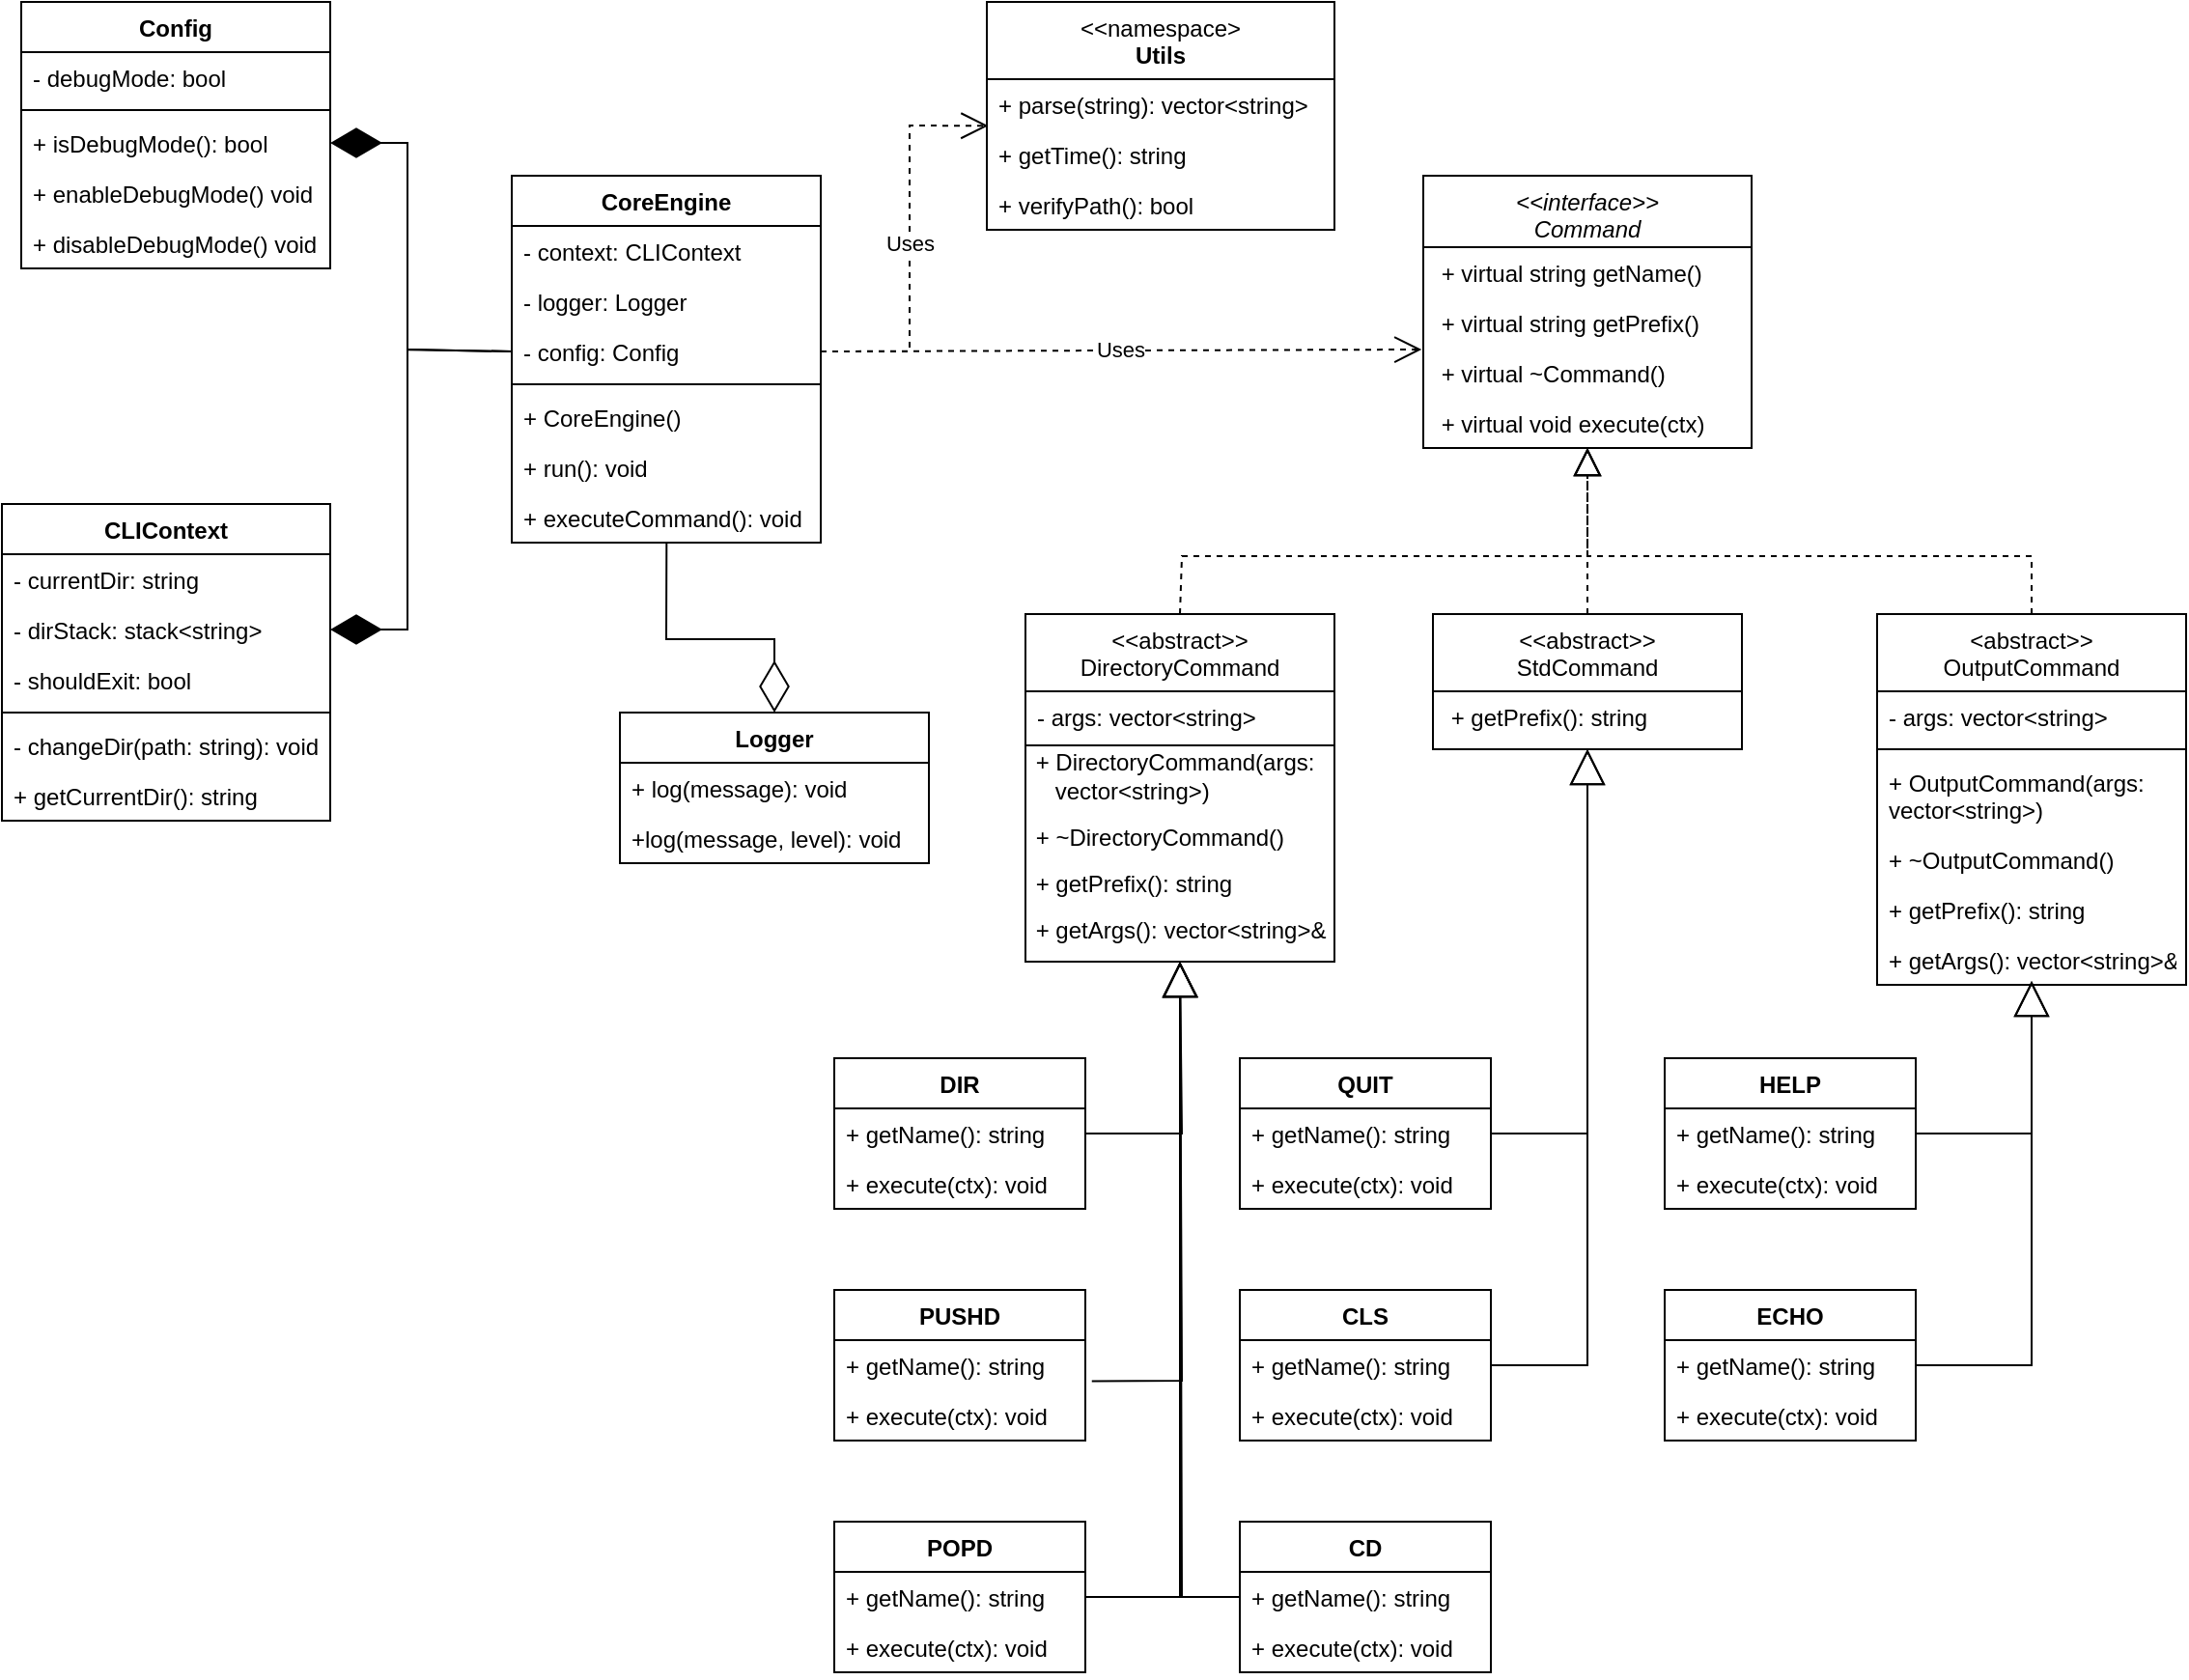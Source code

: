 <mxfile version="26.1.1">
  <diagram name="Page-1" id="QsXHYsVfwIOutNSOVtGz">
    <mxGraphModel dx="1376" dy="721" grid="1" gridSize="10" guides="1" tooltips="1" connect="1" arrows="1" fold="1" page="1" pageScale="1" pageWidth="827" pageHeight="1169" math="0" shadow="0">
      <root>
        <mxCell id="0" />
        <mxCell id="1" parent="0" />
        <mxCell id="CujOrodC3RD6Zib2tRpY-1" value="&lt;&lt;interface&gt;&gt;&#xa;Command" style="swimlane;fontStyle=2;align=center;verticalAlign=top;childLayout=stackLayout;horizontal=1;startSize=37;horizontalStack=0;resizeParent=1;resizeLast=0;collapsible=1;marginBottom=0;rounded=0;shadow=0;strokeWidth=1;" parent="1" vertex="1">
          <mxGeometry x="855" y="200" width="170" height="141" as="geometry">
            <mxRectangle x="230" y="140" width="160" height="26" as="alternateBounds" />
          </mxGeometry>
        </mxCell>
        <mxCell id="CujOrodC3RD6Zib2tRpY-2" value=" + virtual string getName()" style="text;align=left;verticalAlign=top;spacingLeft=4;spacingRight=4;overflow=hidden;rotatable=0;points=[[0,0.5],[1,0.5]];portConstraint=eastwest;" parent="CujOrodC3RD6Zib2tRpY-1" vertex="1">
          <mxGeometry y="37" width="170" height="26" as="geometry" />
        </mxCell>
        <mxCell id="CujOrodC3RD6Zib2tRpY-3" value=" + virtual string getPrefix()" style="text;align=left;verticalAlign=top;spacingLeft=4;spacingRight=4;overflow=hidden;rotatable=0;points=[[0,0.5],[1,0.5]];portConstraint=eastwest;" parent="CujOrodC3RD6Zib2tRpY-1" vertex="1">
          <mxGeometry y="63" width="170" height="26" as="geometry" />
        </mxCell>
        <mxCell id="CujOrodC3RD6Zib2tRpY-57" value=" + virtual ~Command()" style="text;align=left;verticalAlign=top;spacingLeft=4;spacingRight=4;overflow=hidden;rotatable=0;points=[[0,0.5],[1,0.5]];portConstraint=eastwest;" parent="CujOrodC3RD6Zib2tRpY-1" vertex="1">
          <mxGeometry y="89" width="170" height="26" as="geometry" />
        </mxCell>
        <mxCell id="CujOrodC3RD6Zib2tRpY-5" value=" + virtual void execute(ctx)" style="text;align=left;verticalAlign=top;spacingLeft=4;spacingRight=4;overflow=hidden;rotatable=0;points=[[0,0.5],[1,0.5]];portConstraint=eastwest;" parent="CujOrodC3RD6Zib2tRpY-1" vertex="1">
          <mxGeometry y="115" width="170" height="26" as="geometry" />
        </mxCell>
        <mxCell id="CujOrodC3RD6Zib2tRpY-6" value="&lt;&lt;abstract&gt;&gt;&#xa;DirectoryCommand" style="swimlane;fontStyle=0;align=center;verticalAlign=top;childLayout=stackLayout;horizontal=1;startSize=40;horizontalStack=0;resizeParent=1;resizeLast=0;collapsible=1;marginBottom=0;rounded=0;shadow=0;strokeWidth=1;" parent="1" vertex="1">
          <mxGeometry x="649" y="427" width="160" height="180" as="geometry">
            <mxRectangle x="120" y="360" width="160" height="26" as="alternateBounds" />
          </mxGeometry>
        </mxCell>
        <mxCell id="CujOrodC3RD6Zib2tRpY-7" value="- args: vector&lt;string&gt;" style="text;align=left;verticalAlign=top;spacingLeft=4;spacingRight=4;overflow=hidden;rotatable=0;points=[[0,0.5],[1,0.5]];portConstraint=eastwest;" parent="CujOrodC3RD6Zib2tRpY-6" vertex="1">
          <mxGeometry y="40" width="160" height="24" as="geometry" />
        </mxCell>
        <mxCell id="CujOrodC3RD6Zib2tRpY-8" value="" style="line;html=1;strokeWidth=1;align=left;verticalAlign=middle;spacingTop=-1;spacingLeft=3;spacingRight=3;rotatable=0;labelPosition=right;points=[];portConstraint=eastwest;" parent="CujOrodC3RD6Zib2tRpY-6" vertex="1">
          <mxGeometry y="64" width="160" height="8" as="geometry" />
        </mxCell>
        <mxCell id="CujOrodC3RD6Zib2tRpY-9" value="&amp;nbsp;+ DirectoryCommand(args:&amp;nbsp; &amp;nbsp; &amp;nbsp; &amp;nbsp; vector&amp;lt;string&amp;gt;)" style="text;html=1;align=left;verticalAlign=middle;whiteSpace=wrap;rounded=0;" parent="CujOrodC3RD6Zib2tRpY-6" vertex="1">
          <mxGeometry y="72" width="160" height="24" as="geometry" />
        </mxCell>
        <mxCell id="CujOrodC3RD6Zib2tRpY-10" value="&lt;div&gt;&lt;br&gt;&lt;/div&gt;&amp;nbsp;+&amp;nbsp;&lt;span style=&quot;text-wrap-mode: nowrap;&quot;&gt;~DirectoryCommand()&lt;/span&gt;" style="text;html=1;align=left;verticalAlign=middle;whiteSpace=wrap;rounded=0;" parent="CujOrodC3RD6Zib2tRpY-6" vertex="1">
          <mxGeometry y="96" width="160" height="24" as="geometry" />
        </mxCell>
        <mxCell id="CujOrodC3RD6Zib2tRpY-11" value="&lt;div&gt;&lt;br&gt;&lt;/div&gt;&amp;nbsp;+ getPrefix(): string" style="text;html=1;align=left;verticalAlign=middle;whiteSpace=wrap;rounded=0;" parent="CujOrodC3RD6Zib2tRpY-6" vertex="1">
          <mxGeometry y="120" width="160" height="24" as="geometry" />
        </mxCell>
        <mxCell id="CujOrodC3RD6Zib2tRpY-12" value="&lt;div&gt;&lt;br&gt;&lt;/div&gt;&amp;nbsp;+ getArgs(): vector&amp;lt;string&amp;gt;&amp;amp;" style="text;html=1;align=left;verticalAlign=middle;whiteSpace=wrap;rounded=0;" parent="CujOrodC3RD6Zib2tRpY-6" vertex="1">
          <mxGeometry y="144" width="160" height="24" as="geometry" />
        </mxCell>
        <mxCell id="CujOrodC3RD6Zib2tRpY-13" value="&lt;&lt;abstract&gt;&gt;&#xa;StdCommand" style="swimlane;fontStyle=0;align=center;verticalAlign=top;childLayout=stackLayout;horizontal=1;startSize=40;horizontalStack=0;resizeParent=1;resizeLast=0;collapsible=1;marginBottom=0;rounded=0;shadow=0;strokeWidth=1;" parent="1" vertex="1">
          <mxGeometry x="860" y="427" width="160" height="70" as="geometry">
            <mxRectangle x="340" y="380" width="170" height="26" as="alternateBounds" />
          </mxGeometry>
        </mxCell>
        <mxCell id="CujOrodC3RD6Zib2tRpY-14" value=" + getPrefix(): string" style="text;align=left;verticalAlign=top;spacingLeft=4;spacingRight=4;overflow=hidden;rotatable=0;points=[[0,0.5],[1,0.5]];portConstraint=eastwest;" parent="CujOrodC3RD6Zib2tRpY-13" vertex="1">
          <mxGeometry y="40" width="160" height="24" as="geometry" />
        </mxCell>
        <mxCell id="CujOrodC3RD6Zib2tRpY-15" value="&lt;abstract&gt;&gt;&#xa;OutputCommand" style="swimlane;fontStyle=0;align=center;verticalAlign=top;childLayout=stackLayout;horizontal=1;startSize=40;horizontalStack=0;resizeParent=1;resizeLast=0;collapsible=1;marginBottom=0;rounded=0;shadow=0;strokeWidth=1;" parent="1" vertex="1">
          <mxGeometry x="1090" y="427" width="160" height="192" as="geometry">
            <mxRectangle x="550" y="140" width="160" height="26" as="alternateBounds" />
          </mxGeometry>
        </mxCell>
        <mxCell id="CujOrodC3RD6Zib2tRpY-16" value="- args: vector&lt;string&gt;" style="text;align=left;verticalAlign=top;spacingLeft=4;spacingRight=4;overflow=hidden;rotatable=0;points=[[0,0.5],[1,0.5]];portConstraint=eastwest;" parent="CujOrodC3RD6Zib2tRpY-15" vertex="1">
          <mxGeometry y="40" width="160" height="26" as="geometry" />
        </mxCell>
        <mxCell id="CujOrodC3RD6Zib2tRpY-17" value="" style="line;html=1;strokeWidth=1;align=left;verticalAlign=middle;spacingTop=-1;spacingLeft=3;spacingRight=3;rotatable=0;labelPosition=right;points=[];portConstraint=eastwest;" parent="CujOrodC3RD6Zib2tRpY-15" vertex="1">
          <mxGeometry y="66" width="160" height="8" as="geometry" />
        </mxCell>
        <mxCell id="CujOrodC3RD6Zib2tRpY-18" value="+ OutputCommand(args: &#xa;vector&lt;string&gt;)" style="text;align=left;verticalAlign=top;spacingLeft=4;spacingRight=4;overflow=hidden;rotatable=0;points=[[0,0.5],[1,0.5]];portConstraint=eastwest;" parent="CujOrodC3RD6Zib2tRpY-15" vertex="1">
          <mxGeometry y="74" width="160" height="40" as="geometry" />
        </mxCell>
        <mxCell id="CujOrodC3RD6Zib2tRpY-19" value="+ ~OutputCommand()" style="text;align=left;verticalAlign=top;spacingLeft=4;spacingRight=4;overflow=hidden;rotatable=0;points=[[0,0.5],[1,0.5]];portConstraint=eastwest;" parent="CujOrodC3RD6Zib2tRpY-15" vertex="1">
          <mxGeometry y="114" width="160" height="26" as="geometry" />
        </mxCell>
        <mxCell id="CujOrodC3RD6Zib2tRpY-20" value="+ getPrefix(): string" style="text;align=left;verticalAlign=top;spacingLeft=4;spacingRight=4;overflow=hidden;rotatable=0;points=[[0,0.5],[1,0.5]];portConstraint=eastwest;" parent="CujOrodC3RD6Zib2tRpY-15" vertex="1">
          <mxGeometry y="140" width="160" height="26" as="geometry" />
        </mxCell>
        <mxCell id="CujOrodC3RD6Zib2tRpY-21" value="+ getArgs(): vector&lt;string&gt;&amp;" style="text;align=left;verticalAlign=top;spacingLeft=4;spacingRight=4;overflow=hidden;rotatable=0;points=[[0,0.5],[1,0.5]];portConstraint=eastwest;" parent="CujOrodC3RD6Zib2tRpY-15" vertex="1">
          <mxGeometry y="166" width="160" height="26" as="geometry" />
        </mxCell>
        <mxCell id="CujOrodC3RD6Zib2tRpY-22" value="CD" style="swimlane;fontStyle=1;align=center;verticalAlign=top;childLayout=stackLayout;horizontal=1;startSize=26;horizontalStack=0;resizeParent=1;resizeParentMax=0;resizeLast=0;collapsible=1;marginBottom=0;whiteSpace=wrap;html=1;" parent="1" vertex="1">
          <mxGeometry x="760" y="897" width="130" height="78" as="geometry" />
        </mxCell>
        <mxCell id="CujOrodC3RD6Zib2tRpY-23" value="+ getName(): string" style="text;strokeColor=none;fillColor=none;align=left;verticalAlign=top;spacingLeft=4;spacingRight=4;overflow=hidden;rotatable=0;points=[[0,0.5],[1,0.5]];portConstraint=eastwest;whiteSpace=wrap;html=1;" parent="CujOrodC3RD6Zib2tRpY-22" vertex="1">
          <mxGeometry y="26" width="130" height="26" as="geometry" />
        </mxCell>
        <mxCell id="CujOrodC3RD6Zib2tRpY-24" value="+ execute&lt;span style=&quot;color: rgba(0, 0, 0, 0); font-family: monospace; font-size: 0px; text-wrap-mode: nowrap;&quot;&gt;%3CmxGraphModel%3E%3Croot%3E%3CmxCell%20id%3D%220%22%2F%3E%3CmxCell%20id%3D%221%22%20parent%3D%220%22%2F%3E%3CmxCell%20id%3D%222%22%20value%3D%22%2B%20getName()%3A%20string%22%20style%3D%22text%3BstrokeColor%3Dnone%3BfillColor%3Dnone%3Balign%3Dleft%3BverticalAlign%3Dtop%3BspacingLeft%3D4%3BspacingRight%3D4%3Boverflow%3Dhidden%3Brotatable%3D0%3Bpoints%3D%5B%5B0%2C0.5%5D%2C%5B1%2C0.5%5D%5D%3BportConstraint%3Deastwest%3BwhiteSpace%3Dwrap%3Bhtml%3D1%3B%22%20vertex%3D%221%22%20parent%3D%221%22%3E%3CmxGeometry%20x%3D%22120%22%20y%3D%22646%22%20width%3D%22160%22%20height%3D%2226%22%20as%3D%22geometry%22%2F%3E%3C%2FmxCell%3E%3C%2Froot%3E%3C%2FmxGraphModel%3E&lt;/span&gt;&lt;span style=&quot;color: rgba(0, 0, 0, 0); font-family: monospace; font-size: 0px; text-wrap-mode: nowrap;&quot;&gt;%3CmxGraphModel%3E%3Croot%3E%3CmxCell%20id%3D%220%22%2F%3E%3CmxCell%20id%3D%221%22%20parent%3D%220%22%2F%3E%3CmxCell%20id%3D%222%22%20value%3D%22%2B%20getName()%3A%20string%22%20style%3D%22text%3BstrokeColor%3Dnone%3BfillColor%3Dnone%3Balign%3Dleft%3BverticalAlign%3Dtop%3BspacingLeft%3D4%3BspacingRight%3D4%3Boverflow%3Dhidden%3Brotatable%3D0%3Bpoints%3D%5B%5B0%2C0.5%5D%2C%5B1%2C0.5%5D%5D%3BportConstraint%3Deastwest%3BwhiteSpace%3Dwrap%3Bhtml%3D1%3B%22%20vertex%3D%221%22%20parent%3D%221%22%3E%3CmxGeometry%20x%3D%22120%22%20y%3D%22646%22%20width%3D%22160%22%20height%3D%2226%22%20as%3D%22geometry%22%2F%3E%3C%2FmxCell%3E%3C%2Froot%3E%3C%2FmxGraphMod&lt;/span&gt;(ctx): void" style="text;strokeColor=none;fillColor=none;align=left;verticalAlign=top;spacingLeft=4;spacingRight=4;overflow=hidden;rotatable=0;points=[[0,0.5],[1,0.5]];portConstraint=eastwest;whiteSpace=wrap;html=1;" parent="CujOrodC3RD6Zib2tRpY-22" vertex="1">
          <mxGeometry y="52" width="130" height="26" as="geometry" />
        </mxCell>
        <mxCell id="CujOrodC3RD6Zib2tRpY-25" value="DIR" style="swimlane;fontStyle=1;align=center;verticalAlign=top;childLayout=stackLayout;horizontal=1;startSize=26;horizontalStack=0;resizeParent=1;resizeParentMax=0;resizeLast=0;collapsible=1;marginBottom=0;whiteSpace=wrap;html=1;" parent="1" vertex="1">
          <mxGeometry x="550" y="657" width="130" height="78" as="geometry" />
        </mxCell>
        <mxCell id="CujOrodC3RD6Zib2tRpY-26" value="+ getName(): string" style="text;strokeColor=none;fillColor=none;align=left;verticalAlign=top;spacingLeft=4;spacingRight=4;overflow=hidden;rotatable=0;points=[[0,0.5],[1,0.5]];portConstraint=eastwest;whiteSpace=wrap;html=1;" parent="CujOrodC3RD6Zib2tRpY-25" vertex="1">
          <mxGeometry y="26" width="130" height="26" as="geometry" />
        </mxCell>
        <mxCell id="CujOrodC3RD6Zib2tRpY-27" value="+ execute&lt;span style=&quot;color: rgba(0, 0, 0, 0); font-family: monospace; font-size: 0px; text-wrap-mode: nowrap;&quot;&gt;%3CmxGraphModel%3E%3Croot%3E%3CmxCell%20id%3D%220%22%2F%3E%3CmxCell%20id%3D%221%22%20parent%3D%220%22%2F%3E%3CmxCell%20id%3D%222%22%20value%3D%22%2B%20getName()%3A%20string%22%20style%3D%22text%3BstrokeColor%3Dnone%3BfillColor%3Dnone%3Balign%3Dleft%3BverticalAlign%3Dtop%3BspacingLeft%3D4%3BspacingRight%3D4%3Boverflow%3Dhidden%3Brotatable%3D0%3Bpoints%3D%5B%5B0%2C0.5%5D%2C%5B1%2C0.5%5D%5D%3BportConstraint%3Deastwest%3BwhiteSpace%3Dwrap%3Bhtml%3D1%3B%22%20vertex%3D%221%22%20parent%3D%221%22%3E%3CmxGeometry%20x%3D%22120%22%20y%3D%22646%22%20width%3D%22160%22%20height%3D%2226%22%20as%3D%22geometry%22%2F%3E%3C%2FmxCell%3E%3C%2Froot%3E%3C%2FmxGraphModel%3E&lt;/span&gt;&lt;span style=&quot;color: rgba(0, 0, 0, 0); font-family: monospace; font-size: 0px; text-wrap-mode: nowrap;&quot;&gt;%3CmxGraphModel%3E%3Croot%3E%3CmxCell%20id%3D%220%22%2F%3E%3CmxCell%20id%3D%221%22%20parent%3D%220%22%2F%3E%3CmxCell%20id%3D%222%22%20value%3D%22%2B%20getName()%3A%20string%22%20style%3D%22text%3BstrokeColor%3Dnone%3BfillColor%3Dnone%3Balign%3Dleft%3BverticalAlign%3Dtop%3BspacingLeft%3D4%3BspacingRight%3D4%3Boverflow%3Dhidden%3Brotatable%3D0%3Bpoints%3D%5B%5B0%2C0.5%5D%2C%5B1%2C0.5%5D%5D%3BportConstraint%3Deastwest%3BwhiteSpace%3Dwrap%3Bhtml%3D1%3B%22%20vertex%3D%221%22%20parent%3D%221%22%3E%3CmxGeometry%20x%3D%22120%22%20y%3D%22646%22%20width%3D%22160%22%20height%3D%2226%22%20as%3D%22geometry%22%2F%3E%3C%2FmxCell%3E%3C%2Froot%3E%3C%2FmxGraphMod&lt;/span&gt;(ctx): void" style="text;strokeColor=none;fillColor=none;align=left;verticalAlign=top;spacingLeft=4;spacingRight=4;overflow=hidden;rotatable=0;points=[[0,0.5],[1,0.5]];portConstraint=eastwest;whiteSpace=wrap;html=1;" parent="CujOrodC3RD6Zib2tRpY-25" vertex="1">
          <mxGeometry y="52" width="130" height="26" as="geometry" />
        </mxCell>
        <mxCell id="CujOrodC3RD6Zib2tRpY-28" value="PUSHD" style="swimlane;fontStyle=1;align=center;verticalAlign=top;childLayout=stackLayout;horizontal=1;startSize=26;horizontalStack=0;resizeParent=1;resizeParentMax=0;resizeLast=0;collapsible=1;marginBottom=0;whiteSpace=wrap;html=1;" parent="1" vertex="1">
          <mxGeometry x="550" y="777" width="130" height="78" as="geometry" />
        </mxCell>
        <mxCell id="CujOrodC3RD6Zib2tRpY-29" value="+ getName(): string" style="text;strokeColor=none;fillColor=none;align=left;verticalAlign=top;spacingLeft=4;spacingRight=4;overflow=hidden;rotatable=0;points=[[0,0.5],[1,0.5]];portConstraint=eastwest;whiteSpace=wrap;html=1;" parent="CujOrodC3RD6Zib2tRpY-28" vertex="1">
          <mxGeometry y="26" width="130" height="26" as="geometry" />
        </mxCell>
        <mxCell id="CujOrodC3RD6Zib2tRpY-30" value="+ execute&lt;span style=&quot;color: rgba(0, 0, 0, 0); font-family: monospace; font-size: 0px; text-wrap-mode: nowrap;&quot;&gt;%3CmxGraphModel%3E%3Croot%3E%3CmxCell%20id%3D%220%22%2F%3E%3CmxCell%20id%3D%221%22%20parent%3D%220%22%2F%3E%3CmxCell%20id%3D%222%22%20value%3D%22%2B%20getName()%3A%20string%22%20style%3D%22text%3BstrokeColor%3Dnone%3BfillColor%3Dnone%3Balign%3Dleft%3BverticalAlign%3Dtop%3BspacingLeft%3D4%3BspacingRight%3D4%3Boverflow%3Dhidden%3Brotatable%3D0%3Bpoints%3D%5B%5B0%2C0.5%5D%2C%5B1%2C0.5%5D%5D%3BportConstraint%3Deastwest%3BwhiteSpace%3Dwrap%3Bhtml%3D1%3B%22%20vertex%3D%221%22%20parent%3D%221%22%3E%3CmxGeometry%20x%3D%22120%22%20y%3D%22646%22%20width%3D%22160%22%20height%3D%2226%22%20as%3D%22geometry%22%2F%3E%3C%2FmxCell%3E%3C%2Froot%3E%3C%2FmxGraphModel%3E&lt;/span&gt;&lt;span style=&quot;color: rgba(0, 0, 0, 0); font-family: monospace; font-size: 0px; text-wrap-mode: nowrap;&quot;&gt;%3CmxGraphModel%3E%3Croot%3E%3CmxCell%20id%3D%220%22%2F%3E%3CmxCell%20id%3D%221%22%20parent%3D%220%22%2F%3E%3CmxCell%20id%3D%222%22%20value%3D%22%2B%20getName()%3A%20string%22%20style%3D%22text%3BstrokeColor%3Dnone%3BfillColor%3Dnone%3Balign%3Dleft%3BverticalAlign%3Dtop%3BspacingLeft%3D4%3BspacingRight%3D4%3Boverflow%3Dhidden%3Brotatable%3D0%3Bpoints%3D%5B%5B0%2C0.5%5D%2C%5B1%2C0.5%5D%5D%3BportConstraint%3Deastwest%3BwhiteSpace%3Dwrap%3Bhtml%3D1%3B%22%20vertex%3D%221%22%20parent%3D%221%22%3E%3CmxGeometry%20x%3D%22120%22%20y%3D%22646%22%20width%3D%22160%22%20height%3D%2226%22%20as%3D%22geometry%22%2F%3E%3C%2FmxCell%3E%3C%2Froot%3E%3C%2FmxGraphMod&lt;/span&gt;(ctx): void" style="text;strokeColor=none;fillColor=none;align=left;verticalAlign=top;spacingLeft=4;spacingRight=4;overflow=hidden;rotatable=0;points=[[0,0.5],[1,0.5]];portConstraint=eastwest;whiteSpace=wrap;html=1;" parent="CujOrodC3RD6Zib2tRpY-28" vertex="1">
          <mxGeometry y="52" width="130" height="26" as="geometry" />
        </mxCell>
        <mxCell id="CujOrodC3RD6Zib2tRpY-31" value="POPD" style="swimlane;fontStyle=1;align=center;verticalAlign=top;childLayout=stackLayout;horizontal=1;startSize=26;horizontalStack=0;resizeParent=1;resizeParentMax=0;resizeLast=0;collapsible=1;marginBottom=0;whiteSpace=wrap;html=1;" parent="1" vertex="1">
          <mxGeometry x="550" y="897" width="130" height="78" as="geometry" />
        </mxCell>
        <mxCell id="CujOrodC3RD6Zib2tRpY-32" value="+ getName(): string" style="text;strokeColor=none;fillColor=none;align=left;verticalAlign=top;spacingLeft=4;spacingRight=4;overflow=hidden;rotatable=0;points=[[0,0.5],[1,0.5]];portConstraint=eastwest;whiteSpace=wrap;html=1;" parent="CujOrodC3RD6Zib2tRpY-31" vertex="1">
          <mxGeometry y="26" width="130" height="26" as="geometry" />
        </mxCell>
        <mxCell id="CujOrodC3RD6Zib2tRpY-33" value="+ execute&lt;span style=&quot;color: rgba(0, 0, 0, 0); font-family: monospace; font-size: 0px; text-wrap-mode: nowrap;&quot;&gt;%3CmxGraphModel%3E%3Croot%3E%3CmxCell%20id%3D%220%22%2F%3E%3CmxCell%20id%3D%221%22%20parent%3D%220%22%2F%3E%3CmxCell%20id%3D%222%22%20value%3D%22%2B%20getName()%3A%20string%22%20style%3D%22text%3BstrokeColor%3Dnone%3BfillColor%3Dnone%3Balign%3Dleft%3BverticalAlign%3Dtop%3BspacingLeft%3D4%3BspacingRight%3D4%3Boverflow%3Dhidden%3Brotatable%3D0%3Bpoints%3D%5B%5B0%2C0.5%5D%2C%5B1%2C0.5%5D%5D%3BportConstraint%3Deastwest%3BwhiteSpace%3Dwrap%3Bhtml%3D1%3B%22%20vertex%3D%221%22%20parent%3D%221%22%3E%3CmxGeometry%20x%3D%22120%22%20y%3D%22646%22%20width%3D%22160%22%20height%3D%2226%22%20as%3D%22geometry%22%2F%3E%3C%2FmxCell%3E%3C%2Froot%3E%3C%2FmxGraphModel%3E&lt;/span&gt;&lt;span style=&quot;color: rgba(0, 0, 0, 0); font-family: monospace; font-size: 0px; text-wrap-mode: nowrap;&quot;&gt;%3CmxGraphModel%3E%3Croot%3E%3CmxCell%20id%3D%220%22%2F%3E%3CmxCell%20id%3D%221%22%20parent%3D%220%22%2F%3E%3CmxCell%20id%3D%222%22%20value%3D%22%2B%20getName()%3A%20string%22%20style%3D%22text%3BstrokeColor%3Dnone%3BfillColor%3Dnone%3Balign%3Dleft%3BverticalAlign%3Dtop%3BspacingLeft%3D4%3BspacingRight%3D4%3Boverflow%3Dhidden%3Brotatable%3D0%3Bpoints%3D%5B%5B0%2C0.5%5D%2C%5B1%2C0.5%5D%5D%3BportConstraint%3Deastwest%3BwhiteSpace%3Dwrap%3Bhtml%3D1%3B%22%20vertex%3D%221%22%20parent%3D%221%22%3E%3CmxGeometry%20x%3D%22120%22%20y%3D%22646%22%20width%3D%22160%22%20height%3D%2226%22%20as%3D%22geometry%22%2F%3E%3C%2FmxCell%3E%3C%2Froot%3E%3C%2FmxGraphMod&lt;/span&gt;(ctx): void" style="text;strokeColor=none;fillColor=none;align=left;verticalAlign=top;spacingLeft=4;spacingRight=4;overflow=hidden;rotatable=0;points=[[0,0.5],[1,0.5]];portConstraint=eastwest;whiteSpace=wrap;html=1;" parent="CujOrodC3RD6Zib2tRpY-31" vertex="1">
          <mxGeometry y="52" width="130" height="26" as="geometry" />
        </mxCell>
        <mxCell id="CujOrodC3RD6Zib2tRpY-34" value="" style="endArrow=block;dashed=1;endFill=0;endSize=12;html=1;rounded=0;exitX=0.5;exitY=0;exitDx=0;exitDy=0;entryX=0.5;entryY=1;entryDx=0;entryDy=0;" parent="1" source="CujOrodC3RD6Zib2tRpY-13" target="CujOrodC3RD6Zib2tRpY-1" edge="1">
          <mxGeometry width="160" relative="1" as="geometry">
            <mxPoint x="930" y="507" as="sourcePoint" />
            <mxPoint x="1110" y="377" as="targetPoint" />
          </mxGeometry>
        </mxCell>
        <mxCell id="CujOrodC3RD6Zib2tRpY-35" value="" style="endArrow=block;dashed=1;endFill=0;endSize=12;html=1;rounded=0;exitX=0.5;exitY=0;exitDx=0;exitDy=0;entryX=0.5;entryY=1;entryDx=0;entryDy=0;" parent="1" source="CujOrodC3RD6Zib2tRpY-6" target="CujOrodC3RD6Zib2tRpY-1" edge="1">
          <mxGeometry width="160" relative="1" as="geometry">
            <mxPoint x="930" y="507" as="sourcePoint" />
            <mxPoint x="1000" y="387" as="targetPoint" />
            <Array as="points">
              <mxPoint x="730" y="397" />
              <mxPoint x="940" y="397" />
            </Array>
          </mxGeometry>
        </mxCell>
        <mxCell id="CujOrodC3RD6Zib2tRpY-36" value="" style="endArrow=block;dashed=1;endFill=0;endSize=12;html=1;rounded=0;exitX=0.5;exitY=0;exitDx=0;exitDy=0;entryX=0.5;entryY=1;entryDx=0;entryDy=0;" parent="1" source="CujOrodC3RD6Zib2tRpY-15" target="CujOrodC3RD6Zib2tRpY-1" edge="1">
          <mxGeometry width="160" relative="1" as="geometry">
            <mxPoint x="930" y="507" as="sourcePoint" />
            <mxPoint x="940" y="357" as="targetPoint" />
            <Array as="points">
              <mxPoint x="1170" y="397" />
              <mxPoint x="940" y="397" />
            </Array>
          </mxGeometry>
        </mxCell>
        <mxCell id="CujOrodC3RD6Zib2tRpY-37" value="" style="endArrow=block;endSize=16;endFill=0;html=1;rounded=0;exitX=1;exitY=0.5;exitDx=0;exitDy=0;entryX=0.5;entryY=1;entryDx=0;entryDy=0;" parent="1" source="CujOrodC3RD6Zib2tRpY-26" target="CujOrodC3RD6Zib2tRpY-6" edge="1">
          <mxGeometry width="160" relative="1" as="geometry">
            <mxPoint x="740" y="707" as="sourcePoint" />
            <mxPoint x="900" y="707" as="targetPoint" />
            <Array as="points">
              <mxPoint x="730" y="696" />
            </Array>
          </mxGeometry>
        </mxCell>
        <mxCell id="CujOrodC3RD6Zib2tRpY-38" value="" style="endArrow=block;endSize=16;endFill=0;html=1;rounded=0;exitX=1.026;exitY=0.819;exitDx=0;exitDy=0;exitPerimeter=0;entryX=0.5;entryY=1;entryDx=0;entryDy=0;" parent="1" source="CujOrodC3RD6Zib2tRpY-29" target="CujOrodC3RD6Zib2tRpY-6" edge="1">
          <mxGeometry width="160" relative="1" as="geometry">
            <mxPoint x="690" y="706" as="sourcePoint" />
            <mxPoint x="730" y="597" as="targetPoint" />
            <Array as="points">
              <mxPoint x="730" y="824" />
            </Array>
          </mxGeometry>
        </mxCell>
        <mxCell id="CujOrodC3RD6Zib2tRpY-39" value="" style="endArrow=block;endSize=16;endFill=0;html=1;rounded=0;exitX=1;exitY=0.5;exitDx=0;exitDy=0;entryX=0.5;entryY=1;entryDx=0;entryDy=0;" parent="1" source="CujOrodC3RD6Zib2tRpY-32" target="CujOrodC3RD6Zib2tRpY-6" edge="1">
          <mxGeometry width="160" relative="1" as="geometry">
            <mxPoint x="700" y="716" as="sourcePoint" />
            <mxPoint x="750" y="637" as="targetPoint" />
            <Array as="points">
              <mxPoint x="730" y="936" />
            </Array>
          </mxGeometry>
        </mxCell>
        <mxCell id="CujOrodC3RD6Zib2tRpY-40" value="" style="endArrow=block;endSize=16;endFill=0;html=1;rounded=0;exitX=0;exitY=0.5;exitDx=0;exitDy=0;entryX=0.5;entryY=1;entryDx=0;entryDy=0;" parent="1" source="CujOrodC3RD6Zib2tRpY-23" target="CujOrodC3RD6Zib2tRpY-6" edge="1">
          <mxGeometry width="160" relative="1" as="geometry">
            <mxPoint x="710" y="726" as="sourcePoint" />
            <mxPoint x="880" y="697" as="targetPoint" />
            <Array as="points">
              <mxPoint x="729" y="936" />
            </Array>
          </mxGeometry>
        </mxCell>
        <mxCell id="CujOrodC3RD6Zib2tRpY-41" value="QUIT" style="swimlane;fontStyle=1;align=center;verticalAlign=top;childLayout=stackLayout;horizontal=1;startSize=26;horizontalStack=0;resizeParent=1;resizeParentMax=0;resizeLast=0;collapsible=1;marginBottom=0;whiteSpace=wrap;html=1;" parent="1" vertex="1">
          <mxGeometry x="760" y="657" width="130" height="78" as="geometry" />
        </mxCell>
        <mxCell id="CujOrodC3RD6Zib2tRpY-42" value="+ getName(): string" style="text;strokeColor=none;fillColor=none;align=left;verticalAlign=top;spacingLeft=4;spacingRight=4;overflow=hidden;rotatable=0;points=[[0,0.5],[1,0.5]];portConstraint=eastwest;whiteSpace=wrap;html=1;" parent="CujOrodC3RD6Zib2tRpY-41" vertex="1">
          <mxGeometry y="26" width="130" height="26" as="geometry" />
        </mxCell>
        <mxCell id="CujOrodC3RD6Zib2tRpY-43" value="+ execute&lt;span style=&quot;color: rgba(0, 0, 0, 0); font-family: monospace; font-size: 0px; text-wrap-mode: nowrap;&quot;&gt;%3CmxGraphModel%3E%3Croot%3E%3CmxCell%20id%3D%220%22%2F%3E%3CmxCell%20id%3D%221%22%20parent%3D%220%22%2F%3E%3CmxCell%20id%3D%222%22%20value%3D%22%2B%20getName()%3A%20string%22%20style%3D%22text%3BstrokeColor%3Dnone%3BfillColor%3Dnone%3Balign%3Dleft%3BverticalAlign%3Dtop%3BspacingLeft%3D4%3BspacingRight%3D4%3Boverflow%3Dhidden%3Brotatable%3D0%3Bpoints%3D%5B%5B0%2C0.5%5D%2C%5B1%2C0.5%5D%5D%3BportConstraint%3Deastwest%3BwhiteSpace%3Dwrap%3Bhtml%3D1%3B%22%20vertex%3D%221%22%20parent%3D%221%22%3E%3CmxGeometry%20x%3D%22120%22%20y%3D%22646%22%20width%3D%22160%22%20height%3D%2226%22%20as%3D%22geometry%22%2F%3E%3C%2FmxCell%3E%3C%2Froot%3E%3C%2FmxGraphModel%3E&lt;/span&gt;&lt;span style=&quot;color: rgba(0, 0, 0, 0); font-family: monospace; font-size: 0px; text-wrap-mode: nowrap;&quot;&gt;%3CmxGraphModel%3E%3Croot%3E%3CmxCell%20id%3D%220%22%2F%3E%3CmxCell%20id%3D%221%22%20parent%3D%220%22%2F%3E%3CmxCell%20id%3D%222%22%20value%3D%22%2B%20getName()%3A%20string%22%20style%3D%22text%3BstrokeColor%3Dnone%3BfillColor%3Dnone%3Balign%3Dleft%3BverticalAlign%3Dtop%3BspacingLeft%3D4%3BspacingRight%3D4%3Boverflow%3Dhidden%3Brotatable%3D0%3Bpoints%3D%5B%5B0%2C0.5%5D%2C%5B1%2C0.5%5D%5D%3BportConstraint%3Deastwest%3BwhiteSpace%3Dwrap%3Bhtml%3D1%3B%22%20vertex%3D%221%22%20parent%3D%221%22%3E%3CmxGeometry%20x%3D%22120%22%20y%3D%22646%22%20width%3D%22160%22%20height%3D%2226%22%20as%3D%22geometry%22%2F%3E%3C%2FmxCell%3E%3C%2Froot%3E%3C%2FmxGraphMod&lt;/span&gt;(ctx): void" style="text;strokeColor=none;fillColor=none;align=left;verticalAlign=top;spacingLeft=4;spacingRight=4;overflow=hidden;rotatable=0;points=[[0,0.5],[1,0.5]];portConstraint=eastwest;whiteSpace=wrap;html=1;" parent="CujOrodC3RD6Zib2tRpY-41" vertex="1">
          <mxGeometry y="52" width="130" height="26" as="geometry" />
        </mxCell>
        <mxCell id="CujOrodC3RD6Zib2tRpY-44" value="CLS" style="swimlane;fontStyle=1;align=center;verticalAlign=top;childLayout=stackLayout;horizontal=1;startSize=26;horizontalStack=0;resizeParent=1;resizeParentMax=0;resizeLast=0;collapsible=1;marginBottom=0;whiteSpace=wrap;html=1;" parent="1" vertex="1">
          <mxGeometry x="760" y="777" width="130" height="78" as="geometry" />
        </mxCell>
        <mxCell id="CujOrodC3RD6Zib2tRpY-45" value="+ getName(): string" style="text;strokeColor=none;fillColor=none;align=left;verticalAlign=top;spacingLeft=4;spacingRight=4;overflow=hidden;rotatable=0;points=[[0,0.5],[1,0.5]];portConstraint=eastwest;whiteSpace=wrap;html=1;" parent="CujOrodC3RD6Zib2tRpY-44" vertex="1">
          <mxGeometry y="26" width="130" height="26" as="geometry" />
        </mxCell>
        <mxCell id="CujOrodC3RD6Zib2tRpY-46" value="+ execute&lt;span style=&quot;color: rgba(0, 0, 0, 0); font-family: monospace; font-size: 0px; text-wrap-mode: nowrap;&quot;&gt;%3CmxGraphModel%3E%3Croot%3E%3CmxCell%20id%3D%220%22%2F%3E%3CmxCell%20id%3D%221%22%20parent%3D%220%22%2F%3E%3CmxCell%20id%3D%222%22%20value%3D%22%2B%20getName()%3A%20string%22%20style%3D%22text%3BstrokeColor%3Dnone%3BfillColor%3Dnone%3Balign%3Dleft%3BverticalAlign%3Dtop%3BspacingLeft%3D4%3BspacingRight%3D4%3Boverflow%3Dhidden%3Brotatable%3D0%3Bpoints%3D%5B%5B0%2C0.5%5D%2C%5B1%2C0.5%5D%5D%3BportConstraint%3Deastwest%3BwhiteSpace%3Dwrap%3Bhtml%3D1%3B%22%20vertex%3D%221%22%20parent%3D%221%22%3E%3CmxGeometry%20x%3D%22120%22%20y%3D%22646%22%20width%3D%22160%22%20height%3D%2226%22%20as%3D%22geometry%22%2F%3E%3C%2FmxCell%3E%3C%2Froot%3E%3C%2FmxGraphModel%3E&lt;/span&gt;&lt;span style=&quot;color: rgba(0, 0, 0, 0); font-family: monospace; font-size: 0px; text-wrap-mode: nowrap;&quot;&gt;%3CmxGraphModel%3E%3Croot%3E%3CmxCell%20id%3D%220%22%2F%3E%3CmxCell%20id%3D%221%22%20parent%3D%220%22%2F%3E%3CmxCell%20id%3D%222%22%20value%3D%22%2B%20getName()%3A%20string%22%20style%3D%22text%3BstrokeColor%3Dnone%3BfillColor%3Dnone%3Balign%3Dleft%3BverticalAlign%3Dtop%3BspacingLeft%3D4%3BspacingRight%3D4%3Boverflow%3Dhidden%3Brotatable%3D0%3Bpoints%3D%5B%5B0%2C0.5%5D%2C%5B1%2C0.5%5D%5D%3BportConstraint%3Deastwest%3BwhiteSpace%3Dwrap%3Bhtml%3D1%3B%22%20vertex%3D%221%22%20parent%3D%221%22%3E%3CmxGeometry%20x%3D%22120%22%20y%3D%22646%22%20width%3D%22160%22%20height%3D%2226%22%20as%3D%22geometry%22%2F%3E%3C%2FmxCell%3E%3C%2Froot%3E%3C%2FmxGraphMod&lt;/span&gt;(ctx): void" style="text;strokeColor=none;fillColor=none;align=left;verticalAlign=top;spacingLeft=4;spacingRight=4;overflow=hidden;rotatable=0;points=[[0,0.5],[1,0.5]];portConstraint=eastwest;whiteSpace=wrap;html=1;" parent="CujOrodC3RD6Zib2tRpY-44" vertex="1">
          <mxGeometry y="52" width="130" height="26" as="geometry" />
        </mxCell>
        <mxCell id="CujOrodC3RD6Zib2tRpY-47" value="" style="endArrow=block;endSize=16;endFill=0;html=1;rounded=0;exitX=1;exitY=0.5;exitDx=0;exitDy=0;" parent="1" source="CujOrodC3RD6Zib2tRpY-42" edge="1">
          <mxGeometry width="160" relative="1" as="geometry">
            <mxPoint x="950" y="717" as="sourcePoint" />
            <mxPoint x="940" y="497" as="targetPoint" />
            <Array as="points">
              <mxPoint x="940" y="696" />
            </Array>
          </mxGeometry>
        </mxCell>
        <mxCell id="CujOrodC3RD6Zib2tRpY-48" value="" style="endArrow=block;endSize=16;endFill=0;html=1;rounded=0;exitX=1;exitY=0.5;exitDx=0;exitDy=0;entryX=0.5;entryY=1;entryDx=0;entryDy=0;" parent="1" source="CujOrodC3RD6Zib2tRpY-45" target="CujOrodC3RD6Zib2tRpY-13" edge="1">
          <mxGeometry width="160" relative="1" as="geometry">
            <mxPoint x="900" y="716" as="sourcePoint" />
            <mxPoint x="940" y="627" as="targetPoint" />
            <Array as="points">
              <mxPoint x="940" y="816" />
            </Array>
          </mxGeometry>
        </mxCell>
        <mxCell id="CujOrodC3RD6Zib2tRpY-49" value="HELP" style="swimlane;fontStyle=1;align=center;verticalAlign=top;childLayout=stackLayout;horizontal=1;startSize=26;horizontalStack=0;resizeParent=1;resizeParentMax=0;resizeLast=0;collapsible=1;marginBottom=0;whiteSpace=wrap;html=1;" parent="1" vertex="1">
          <mxGeometry x="980" y="657" width="130" height="78" as="geometry" />
        </mxCell>
        <mxCell id="CujOrodC3RD6Zib2tRpY-50" value="+ getName(): string" style="text;strokeColor=none;fillColor=none;align=left;verticalAlign=top;spacingLeft=4;spacingRight=4;overflow=hidden;rotatable=0;points=[[0,0.5],[1,0.5]];portConstraint=eastwest;whiteSpace=wrap;html=1;" parent="CujOrodC3RD6Zib2tRpY-49" vertex="1">
          <mxGeometry y="26" width="130" height="26" as="geometry" />
        </mxCell>
        <mxCell id="CujOrodC3RD6Zib2tRpY-51" value="+ execute&lt;span style=&quot;color: rgba(0, 0, 0, 0); font-family: monospace; font-size: 0px; text-wrap-mode: nowrap;&quot;&gt;%3CmxGraphModel%3E%3Croot%3E%3CmxCell%20id%3D%220%22%2F%3E%3CmxCell%20id%3D%221%22%20parent%3D%220%22%2F%3E%3CmxCell%20id%3D%222%22%20value%3D%22%2B%20getName()%3A%20string%22%20style%3D%22text%3BstrokeColor%3Dnone%3BfillColor%3Dnone%3Balign%3Dleft%3BverticalAlign%3Dtop%3BspacingLeft%3D4%3BspacingRight%3D4%3Boverflow%3Dhidden%3Brotatable%3D0%3Bpoints%3D%5B%5B0%2C0.5%5D%2C%5B1%2C0.5%5D%5D%3BportConstraint%3Deastwest%3BwhiteSpace%3Dwrap%3Bhtml%3D1%3B%22%20vertex%3D%221%22%20parent%3D%221%22%3E%3CmxGeometry%20x%3D%22120%22%20y%3D%22646%22%20width%3D%22160%22%20height%3D%2226%22%20as%3D%22geometry%22%2F%3E%3C%2FmxCell%3E%3C%2Froot%3E%3C%2FmxGraphModel%3E&lt;/span&gt;&lt;span style=&quot;color: rgba(0, 0, 0, 0); font-family: monospace; font-size: 0px; text-wrap-mode: nowrap;&quot;&gt;%3CmxGraphModel%3E%3Croot%3E%3CmxCell%20id%3D%220%22%2F%3E%3CmxCell%20id%3D%221%22%20parent%3D%220%22%2F%3E%3CmxCell%20id%3D%222%22%20value%3D%22%2B%20getName()%3A%20string%22%20style%3D%22text%3BstrokeColor%3Dnone%3BfillColor%3Dnone%3Balign%3Dleft%3BverticalAlign%3Dtop%3BspacingLeft%3D4%3BspacingRight%3D4%3Boverflow%3Dhidden%3Brotatable%3D0%3Bpoints%3D%5B%5B0%2C0.5%5D%2C%5B1%2C0.5%5D%5D%3BportConstraint%3Deastwest%3BwhiteSpace%3Dwrap%3Bhtml%3D1%3B%22%20vertex%3D%221%22%20parent%3D%221%22%3E%3CmxGeometry%20x%3D%22120%22%20y%3D%22646%22%20width%3D%22160%22%20height%3D%2226%22%20as%3D%22geometry%22%2F%3E%3C%2FmxCell%3E%3C%2Froot%3E%3C%2FmxGraphMod&lt;/span&gt;(ctx): void" style="text;strokeColor=none;fillColor=none;align=left;verticalAlign=top;spacingLeft=4;spacingRight=4;overflow=hidden;rotatable=0;points=[[0,0.5],[1,0.5]];portConstraint=eastwest;whiteSpace=wrap;html=1;" parent="CujOrodC3RD6Zib2tRpY-49" vertex="1">
          <mxGeometry y="52" width="130" height="26" as="geometry" />
        </mxCell>
        <mxCell id="CujOrodC3RD6Zib2tRpY-52" value="ECHO" style="swimlane;fontStyle=1;align=center;verticalAlign=top;childLayout=stackLayout;horizontal=1;startSize=26;horizontalStack=0;resizeParent=1;resizeParentMax=0;resizeLast=0;collapsible=1;marginBottom=0;whiteSpace=wrap;html=1;" parent="1" vertex="1">
          <mxGeometry x="980" y="777" width="130" height="78" as="geometry" />
        </mxCell>
        <mxCell id="CujOrodC3RD6Zib2tRpY-53" value="+ getName(): string" style="text;strokeColor=none;fillColor=none;align=left;verticalAlign=top;spacingLeft=4;spacingRight=4;overflow=hidden;rotatable=0;points=[[0,0.5],[1,0.5]];portConstraint=eastwest;whiteSpace=wrap;html=1;" parent="CujOrodC3RD6Zib2tRpY-52" vertex="1">
          <mxGeometry y="26" width="130" height="26" as="geometry" />
        </mxCell>
        <mxCell id="CujOrodC3RD6Zib2tRpY-54" value="+ execute&lt;span style=&quot;color: rgba(0, 0, 0, 0); font-family: monospace; font-size: 0px; text-wrap-mode: nowrap;&quot;&gt;%3CmxGraphModel%3E%3Croot%3E%3CmxCell%20id%3D%220%22%2F%3E%3CmxCell%20id%3D%221%22%20parent%3D%220%22%2F%3E%3CmxCell%20id%3D%222%22%20value%3D%22%2B%20getName()%3A%20string%22%20style%3D%22text%3BstrokeColor%3Dnone%3BfillColor%3Dnone%3Balign%3Dleft%3BverticalAlign%3Dtop%3BspacingLeft%3D4%3BspacingRight%3D4%3Boverflow%3Dhidden%3Brotatable%3D0%3Bpoints%3D%5B%5B0%2C0.5%5D%2C%5B1%2C0.5%5D%5D%3BportConstraint%3Deastwest%3BwhiteSpace%3Dwrap%3Bhtml%3D1%3B%22%20vertex%3D%221%22%20parent%3D%221%22%3E%3CmxGeometry%20x%3D%22120%22%20y%3D%22646%22%20width%3D%22160%22%20height%3D%2226%22%20as%3D%22geometry%22%2F%3E%3C%2FmxCell%3E%3C%2Froot%3E%3C%2FmxGraphModel%3E&lt;/span&gt;&lt;span style=&quot;color: rgba(0, 0, 0, 0); font-family: monospace; font-size: 0px; text-wrap-mode: nowrap;&quot;&gt;%3CmxGraphModel%3E%3Croot%3E%3CmxCell%20id%3D%220%22%2F%3E%3CmxCell%20id%3D%221%22%20parent%3D%220%22%2F%3E%3CmxCell%20id%3D%222%22%20value%3D%22%2B%20getName()%3A%20string%22%20style%3D%22text%3BstrokeColor%3Dnone%3BfillColor%3Dnone%3Balign%3Dleft%3BverticalAlign%3Dtop%3BspacingLeft%3D4%3BspacingRight%3D4%3Boverflow%3Dhidden%3Brotatable%3D0%3Bpoints%3D%5B%5B0%2C0.5%5D%2C%5B1%2C0.5%5D%5D%3BportConstraint%3Deastwest%3BwhiteSpace%3Dwrap%3Bhtml%3D1%3B%22%20vertex%3D%221%22%20parent%3D%221%22%3E%3CmxGeometry%20x%3D%22120%22%20y%3D%22646%22%20width%3D%22160%22%20height%3D%2226%22%20as%3D%22geometry%22%2F%3E%3C%2FmxCell%3E%3C%2Froot%3E%3C%2FmxGraphMod&lt;/span&gt;(ctx): void" style="text;strokeColor=none;fillColor=none;align=left;verticalAlign=top;spacingLeft=4;spacingRight=4;overflow=hidden;rotatable=0;points=[[0,0.5],[1,0.5]];portConstraint=eastwest;whiteSpace=wrap;html=1;" parent="CujOrodC3RD6Zib2tRpY-52" vertex="1">
          <mxGeometry y="52" width="130" height="26" as="geometry" />
        </mxCell>
        <mxCell id="CujOrodC3RD6Zib2tRpY-55" value="" style="endArrow=block;endSize=16;endFill=0;html=1;rounded=0;exitX=1;exitY=0.5;exitDx=0;exitDy=0;" parent="1" source="CujOrodC3RD6Zib2tRpY-50" edge="1">
          <mxGeometry width="160" relative="1" as="geometry">
            <mxPoint x="1180" y="835" as="sourcePoint" />
            <mxPoint x="1170" y="617" as="targetPoint" />
            <Array as="points">
              <mxPoint x="1170" y="696" />
            </Array>
          </mxGeometry>
        </mxCell>
        <mxCell id="CujOrodC3RD6Zib2tRpY-56" value="" style="endArrow=block;endSize=16;endFill=0;html=1;rounded=0;exitX=1;exitY=0.5;exitDx=0;exitDy=0;" parent="1" source="CujOrodC3RD6Zib2tRpY-53" edge="1">
          <mxGeometry width="160" relative="1" as="geometry">
            <mxPoint x="1130" y="834" as="sourcePoint" />
            <mxPoint x="1170" y="617" as="targetPoint" />
            <Array as="points">
              <mxPoint x="1170" y="816" />
            </Array>
          </mxGeometry>
        </mxCell>
        <mxCell id="CujOrodC3RD6Zib2tRpY-58" value="CoreEngine" style="swimlane;fontStyle=1;align=center;verticalAlign=top;childLayout=stackLayout;horizontal=1;startSize=26;horizontalStack=0;resizeParent=1;resizeParentMax=0;resizeLast=0;collapsible=1;marginBottom=0;whiteSpace=wrap;html=1;perimeterSpacing=0;strokeWidth=1;" parent="1" vertex="1">
          <mxGeometry x="383" y="200" width="160" height="190" as="geometry" />
        </mxCell>
        <mxCell id="CujOrodC3RD6Zib2tRpY-59" value="- context: CLIContext" style="text;strokeColor=none;fillColor=none;align=left;verticalAlign=top;spacingLeft=4;spacingRight=4;overflow=hidden;rotatable=0;points=[[0,0.5],[1,0.5]];portConstraint=eastwest;whiteSpace=wrap;html=1;" parent="CujOrodC3RD6Zib2tRpY-58" vertex="1">
          <mxGeometry y="26" width="160" height="26" as="geometry" />
        </mxCell>
        <mxCell id="CujOrodC3RD6Zib2tRpY-63" value="- logger: Logger" style="text;strokeColor=none;fillColor=none;align=left;verticalAlign=top;spacingLeft=4;spacingRight=4;overflow=hidden;rotatable=0;points=[[0,0.5],[1,0.5]];portConstraint=eastwest;whiteSpace=wrap;html=1;" parent="CujOrodC3RD6Zib2tRpY-58" vertex="1">
          <mxGeometry y="52" width="160" height="26" as="geometry" />
        </mxCell>
        <mxCell id="CujOrodC3RD6Zib2tRpY-72" value="- config: Config" style="text;strokeColor=none;fillColor=none;align=left;verticalAlign=top;spacingLeft=4;spacingRight=4;overflow=hidden;rotatable=0;points=[[0,0.5],[1,0.5]];portConstraint=eastwest;whiteSpace=wrap;html=1;" parent="CujOrodC3RD6Zib2tRpY-58" vertex="1">
          <mxGeometry y="78" width="160" height="26" as="geometry" />
        </mxCell>
        <mxCell id="CujOrodC3RD6Zib2tRpY-60" value="" style="line;strokeWidth=1;fillColor=none;align=left;verticalAlign=middle;spacingTop=-1;spacingLeft=3;spacingRight=3;rotatable=0;labelPosition=right;points=[];portConstraint=eastwest;strokeColor=inherit;" parent="CujOrodC3RD6Zib2tRpY-58" vertex="1">
          <mxGeometry y="104" width="160" height="8" as="geometry" />
        </mxCell>
        <mxCell id="CujOrodC3RD6Zib2tRpY-61" value="+ CoreEngine()" style="text;strokeColor=none;fillColor=none;align=left;verticalAlign=top;spacingLeft=4;spacingRight=4;overflow=hidden;rotatable=0;points=[[0,0.5],[1,0.5]];portConstraint=eastwest;whiteSpace=wrap;html=1;" parent="CujOrodC3RD6Zib2tRpY-58" vertex="1">
          <mxGeometry y="112" width="160" height="26" as="geometry" />
        </mxCell>
        <mxCell id="CujOrodC3RD6Zib2tRpY-65" value="+ run(): void" style="text;strokeColor=none;fillColor=none;align=left;verticalAlign=top;spacingLeft=4;spacingRight=4;overflow=hidden;rotatable=0;points=[[0,0.5],[1,0.5]];portConstraint=eastwest;whiteSpace=wrap;html=1;" parent="CujOrodC3RD6Zib2tRpY-58" vertex="1">
          <mxGeometry y="138" width="160" height="26" as="geometry" />
        </mxCell>
        <mxCell id="CujOrodC3RD6Zib2tRpY-66" value="+ executeCommand(): void" style="text;strokeColor=none;fillColor=none;align=left;verticalAlign=top;spacingLeft=4;spacingRight=4;overflow=hidden;rotatable=0;points=[[0,0.5],[1,0.5]];portConstraint=eastwest;whiteSpace=wrap;html=1;" parent="CujOrodC3RD6Zib2tRpY-58" vertex="1">
          <mxGeometry y="164" width="160" height="26" as="geometry" />
        </mxCell>
        <mxCell id="CujOrodC3RD6Zib2tRpY-67" value="&lt;div&gt;&lt;span style=&quot;font-weight: 400;&quot;&gt;&amp;lt;&amp;lt;namespace&amp;gt;&lt;/span&gt;&lt;/div&gt;Utils" style="swimlane;fontStyle=1;align=center;verticalAlign=top;childLayout=stackLayout;horizontal=1;startSize=40;horizontalStack=0;resizeParent=1;resizeParentMax=0;resizeLast=0;collapsible=1;marginBottom=0;whiteSpace=wrap;html=1;" parent="1" vertex="1">
          <mxGeometry x="629" y="110" width="180" height="118" as="geometry" />
        </mxCell>
        <mxCell id="CujOrodC3RD6Zib2tRpY-70" value="+ parse(string): vector&amp;lt;string&amp;gt;" style="text;strokeColor=none;fillColor=none;align=left;verticalAlign=top;spacingLeft=4;spacingRight=4;overflow=hidden;rotatable=0;points=[[0,0.5],[1,0.5]];portConstraint=eastwest;whiteSpace=wrap;html=1;" parent="CujOrodC3RD6Zib2tRpY-67" vertex="1">
          <mxGeometry y="40" width="180" height="26" as="geometry" />
        </mxCell>
        <mxCell id="CujOrodC3RD6Zib2tRpY-71" value="+ getTime(): string" style="text;strokeColor=none;fillColor=none;align=left;verticalAlign=top;spacingLeft=4;spacingRight=4;overflow=hidden;rotatable=0;points=[[0,0.5],[1,0.5]];portConstraint=eastwest;whiteSpace=wrap;html=1;" parent="CujOrodC3RD6Zib2tRpY-67" vertex="1">
          <mxGeometry y="66" width="180" height="26" as="geometry" />
        </mxCell>
        <mxCell id="CujOrodC3RD6Zib2tRpY-85" value="+ verifyPath(): bool" style="text;strokeColor=none;fillColor=none;align=left;verticalAlign=top;spacingLeft=4;spacingRight=4;overflow=hidden;rotatable=0;points=[[0,0.5],[1,0.5]];portConstraint=eastwest;whiteSpace=wrap;html=1;" parent="CujOrodC3RD6Zib2tRpY-67" vertex="1">
          <mxGeometry y="92" width="180" height="26" as="geometry" />
        </mxCell>
        <mxCell id="CujOrodC3RD6Zib2tRpY-77" value="CLIContext" style="swimlane;fontStyle=1;align=center;verticalAlign=top;childLayout=stackLayout;horizontal=1;startSize=26;horizontalStack=0;resizeParent=1;resizeParentMax=0;resizeLast=0;collapsible=1;marginBottom=0;whiteSpace=wrap;html=1;" parent="1" vertex="1">
          <mxGeometry x="119" y="370" width="170" height="164" as="geometry" />
        </mxCell>
        <mxCell id="CujOrodC3RD6Zib2tRpY-78" value="- currentDir: string" style="text;strokeColor=none;fillColor=none;align=left;verticalAlign=top;spacingLeft=4;spacingRight=4;overflow=hidden;rotatable=0;points=[[0,0.5],[1,0.5]];portConstraint=eastwest;whiteSpace=wrap;html=1;" parent="CujOrodC3RD6Zib2tRpY-77" vertex="1">
          <mxGeometry y="26" width="170" height="26" as="geometry" />
        </mxCell>
        <mxCell id="CujOrodC3RD6Zib2tRpY-81" value="- dirStack: stack&amp;lt;string&amp;gt;" style="text;strokeColor=none;fillColor=none;align=left;verticalAlign=top;spacingLeft=4;spacingRight=4;overflow=hidden;rotatable=0;points=[[0,0.5],[1,0.5]];portConstraint=eastwest;whiteSpace=wrap;html=1;" parent="CujOrodC3RD6Zib2tRpY-77" vertex="1">
          <mxGeometry y="52" width="170" height="26" as="geometry" />
        </mxCell>
        <mxCell id="CujOrodC3RD6Zib2tRpY-82" value="- shouldExit: bool" style="text;strokeColor=none;fillColor=none;align=left;verticalAlign=top;spacingLeft=4;spacingRight=4;overflow=hidden;rotatable=0;points=[[0,0.5],[1,0.5]];portConstraint=eastwest;whiteSpace=wrap;html=1;" parent="CujOrodC3RD6Zib2tRpY-77" vertex="1">
          <mxGeometry y="78" width="170" height="26" as="geometry" />
        </mxCell>
        <mxCell id="CujOrodC3RD6Zib2tRpY-79" value="" style="line;strokeWidth=1;fillColor=none;align=left;verticalAlign=middle;spacingTop=-1;spacingLeft=3;spacingRight=3;rotatable=0;labelPosition=right;points=[];portConstraint=eastwest;strokeColor=inherit;" parent="CujOrodC3RD6Zib2tRpY-77" vertex="1">
          <mxGeometry y="104" width="170" height="8" as="geometry" />
        </mxCell>
        <mxCell id="CujOrodC3RD6Zib2tRpY-80" value="- changeDir(path: string): void" style="text;strokeColor=none;fillColor=none;align=left;verticalAlign=top;spacingLeft=4;spacingRight=4;overflow=hidden;rotatable=0;points=[[0,0.5],[1,0.5]];portConstraint=eastwest;whiteSpace=wrap;html=1;" parent="CujOrodC3RD6Zib2tRpY-77" vertex="1">
          <mxGeometry y="112" width="170" height="26" as="geometry" />
        </mxCell>
        <mxCell id="CujOrodC3RD6Zib2tRpY-83" value="+ getCurrentDir(): string" style="text;strokeColor=none;fillColor=none;align=left;verticalAlign=top;spacingLeft=4;spacingRight=4;overflow=hidden;rotatable=0;points=[[0,0.5],[1,0.5]];portConstraint=eastwest;whiteSpace=wrap;html=1;" parent="CujOrodC3RD6Zib2tRpY-77" vertex="1">
          <mxGeometry y="138" width="170" height="26" as="geometry" />
        </mxCell>
        <mxCell id="CujOrodC3RD6Zib2tRpY-86" value="Config" style="swimlane;fontStyle=1;align=center;verticalAlign=top;childLayout=stackLayout;horizontal=1;startSize=26;horizontalStack=0;resizeParent=1;resizeParentMax=0;resizeLast=0;collapsible=1;marginBottom=0;whiteSpace=wrap;html=1;" parent="1" vertex="1">
          <mxGeometry x="129" y="110" width="160" height="138" as="geometry" />
        </mxCell>
        <mxCell id="CujOrodC3RD6Zib2tRpY-87" value="- debugMode: bool" style="text;strokeColor=none;fillColor=none;align=left;verticalAlign=top;spacingLeft=4;spacingRight=4;overflow=hidden;rotatable=0;points=[[0,0.5],[1,0.5]];portConstraint=eastwest;whiteSpace=wrap;html=1;" parent="CujOrodC3RD6Zib2tRpY-86" vertex="1">
          <mxGeometry y="26" width="160" height="26" as="geometry" />
        </mxCell>
        <mxCell id="CujOrodC3RD6Zib2tRpY-88" value="" style="line;strokeWidth=1;fillColor=none;align=left;verticalAlign=middle;spacingTop=-1;spacingLeft=3;spacingRight=3;rotatable=0;labelPosition=right;points=[];portConstraint=eastwest;strokeColor=inherit;" parent="CujOrodC3RD6Zib2tRpY-86" vertex="1">
          <mxGeometry y="52" width="160" height="8" as="geometry" />
        </mxCell>
        <mxCell id="CujOrodC3RD6Zib2tRpY-89" value="+ isDebugMode(): bool&lt;span style=&quot;color: rgba(0, 0, 0, 0); font-family: monospace; font-size: 0px; text-wrap-mode: nowrap;&quot;&gt;%3CmxGraphModel%3E%3Croot%3E%3CmxCell%20id%3D%220%22%2F%3E%3CmxCell%20id%3D%221%22%20parent%3D%220%22%2F%3E%3CmxCell%20id%3D%222%22%20value%3D%22%2B%20getTime()%22%20style%3D%22text%3BstrokeColor%3Dnone%3BfillColor%3Dnone%3Balign%3Dleft%3BverticalAlign%3Dtop%3BspacingLeft%3D4%3BspacingRight%3D4%3Boverflow%3Dhidden%3Brotatable%3D0%3Bpoints%3D%5B%5B0%2C0.5%5D%2C%5B1%2C0.5%5D%5D%3BportConstraint%3Deastwest%3BwhiteSpace%3Dwrap%3Bhtml%3D1%3B%22%20vertex%3D%221%22%20parent%3D%221%22%3E%3CmxGeometry%20x%3D%22390%22%20y%3D%22266%22%20width%3D%22180%22%20height%3D%2226%22%20as%3D%22geometry%22%2F%3E%3C%2FmxCell%3E%3C%2Froot%3E%3C%2FmxGraphModel%3E&lt;/span&gt;" style="text;strokeColor=none;fillColor=none;align=left;verticalAlign=top;spacingLeft=4;spacingRight=4;overflow=hidden;rotatable=0;points=[[0,0.5],[1,0.5]];portConstraint=eastwest;whiteSpace=wrap;html=1;" parent="CujOrodC3RD6Zib2tRpY-86" vertex="1">
          <mxGeometry y="60" width="160" height="26" as="geometry" />
        </mxCell>
        <mxCell id="CujOrodC3RD6Zib2tRpY-90" value="+ enableDebugMode() void" style="text;strokeColor=none;fillColor=none;align=left;verticalAlign=top;spacingLeft=4;spacingRight=4;overflow=hidden;rotatable=0;points=[[0,0.5],[1,0.5]];portConstraint=eastwest;whiteSpace=wrap;html=1;" parent="CujOrodC3RD6Zib2tRpY-86" vertex="1">
          <mxGeometry y="86" width="160" height="26" as="geometry" />
        </mxCell>
        <mxCell id="CujOrodC3RD6Zib2tRpY-91" value="+ disableDebugMode() void" style="text;strokeColor=none;fillColor=none;align=left;verticalAlign=top;spacingLeft=4;spacingRight=4;overflow=hidden;rotatable=0;points=[[0,0.5],[1,0.5]];portConstraint=eastwest;whiteSpace=wrap;html=1;" parent="CujOrodC3RD6Zib2tRpY-86" vertex="1">
          <mxGeometry y="112" width="160" height="26" as="geometry" />
        </mxCell>
        <mxCell id="CujOrodC3RD6Zib2tRpY-93" value="Logger" style="swimlane;fontStyle=1;align=center;verticalAlign=top;childLayout=stackLayout;horizontal=1;startSize=26;horizontalStack=0;resizeParent=1;resizeParentMax=0;resizeLast=0;collapsible=1;marginBottom=0;whiteSpace=wrap;html=1;" parent="1" vertex="1">
          <mxGeometry x="439" y="478" width="160" height="78" as="geometry" />
        </mxCell>
        <mxCell id="CujOrodC3RD6Zib2tRpY-96" value="+ log(message): void" style="text;strokeColor=none;fillColor=none;align=left;verticalAlign=top;spacingLeft=4;spacingRight=4;overflow=hidden;rotatable=0;points=[[0,0.5],[1,0.5]];portConstraint=eastwest;whiteSpace=wrap;html=1;" parent="CujOrodC3RD6Zib2tRpY-93" vertex="1">
          <mxGeometry y="26" width="160" height="26" as="geometry" />
        </mxCell>
        <mxCell id="CujOrodC3RD6Zib2tRpY-97" value="+log(message, level): void" style="text;strokeColor=none;fillColor=none;align=left;verticalAlign=top;spacingLeft=4;spacingRight=4;overflow=hidden;rotatable=0;points=[[0,0.5],[1,0.5]];portConstraint=eastwest;whiteSpace=wrap;html=1;" parent="CujOrodC3RD6Zib2tRpY-93" vertex="1">
          <mxGeometry y="52" width="160" height="26" as="geometry" />
        </mxCell>
        <mxCell id="CujOrodC3RD6Zib2tRpY-99" value="Uses" style="endArrow=open;endSize=12;dashed=1;html=1;rounded=0;exitX=1;exitY=0.5;exitDx=0;exitDy=0;entryX=0.004;entryY=-0.07;entryDx=0;entryDy=0;entryPerimeter=0;" parent="1" source="CujOrodC3RD6Zib2tRpY-72" target="CujOrodC3RD6Zib2tRpY-71" edge="1">
          <mxGeometry width="160" relative="1" as="geometry">
            <mxPoint x="649" y="460" as="sourcePoint" />
            <mxPoint x="425" y="262" as="targetPoint" />
            <Array as="points">
              <mxPoint x="589" y="291" />
              <mxPoint x="589" y="174" />
            </Array>
          </mxGeometry>
        </mxCell>
        <mxCell id="CujOrodC3RD6Zib2tRpY-100" value="" style="endArrow=diamondThin;endFill=1;endSize=24;html=1;rounded=0;exitX=0;exitY=0.5;exitDx=0;exitDy=0;entryX=1;entryY=0.5;entryDx=0;entryDy=0;" parent="1" source="CujOrodC3RD6Zib2tRpY-72" target="CujOrodC3RD6Zib2tRpY-89" edge="1">
          <mxGeometry width="160" relative="1" as="geometry">
            <mxPoint x="649" y="340" as="sourcePoint" />
            <mxPoint x="809" y="340" as="targetPoint" />
            <Array as="points">
              <mxPoint x="329" y="290" />
              <mxPoint x="329" y="183" />
            </Array>
          </mxGeometry>
        </mxCell>
        <mxCell id="CujOrodC3RD6Zib2tRpY-101" value="" style="endArrow=diamondThin;endFill=1;endSize=24;html=1;rounded=0;exitX=0;exitY=0.5;exitDx=0;exitDy=0;entryX=1;entryY=0.5;entryDx=0;entryDy=0;" parent="1" source="CujOrodC3RD6Zib2tRpY-72" target="CujOrodC3RD6Zib2tRpY-81" edge="1">
          <mxGeometry width="160" relative="1" as="geometry">
            <mxPoint x="649" y="430" as="sourcePoint" />
            <mxPoint x="809" y="430" as="targetPoint" />
            <Array as="points">
              <mxPoint x="329" y="290" />
              <mxPoint x="329" y="435" />
            </Array>
          </mxGeometry>
        </mxCell>
        <mxCell id="CujOrodC3RD6Zib2tRpY-102" value="" style="endArrow=diamondThin;endFill=0;endSize=24;html=1;rounded=0;entryX=0.5;entryY=0;entryDx=0;entryDy=0;exitX=0.501;exitY=0.986;exitDx=0;exitDy=0;exitPerimeter=0;" parent="1" source="CujOrodC3RD6Zib2tRpY-66" target="CujOrodC3RD6Zib2tRpY-93" edge="1">
          <mxGeometry width="160" relative="1" as="geometry">
            <mxPoint x="459" y="410" as="sourcePoint" />
            <mxPoint x="809" y="430" as="targetPoint" />
            <Array as="points">
              <mxPoint x="463" y="440" />
              <mxPoint x="519" y="440" />
            </Array>
          </mxGeometry>
        </mxCell>
        <mxCell id="CujOrodC3RD6Zib2tRpY-103" value="Uses" style="endArrow=open;endSize=12;dashed=1;html=1;rounded=0;exitX=1;exitY=0.5;exitDx=0;exitDy=0;entryX=-0.005;entryY=0.038;entryDx=0;entryDy=0;entryPerimeter=0;" parent="1" source="CujOrodC3RD6Zib2tRpY-72" target="CujOrodC3RD6Zib2tRpY-57" edge="1">
          <mxGeometry width="160" relative="1" as="geometry">
            <mxPoint x="600" y="430" as="sourcePoint" />
            <mxPoint x="760" y="430" as="targetPoint" />
          </mxGeometry>
        </mxCell>
      </root>
    </mxGraphModel>
  </diagram>
</mxfile>
